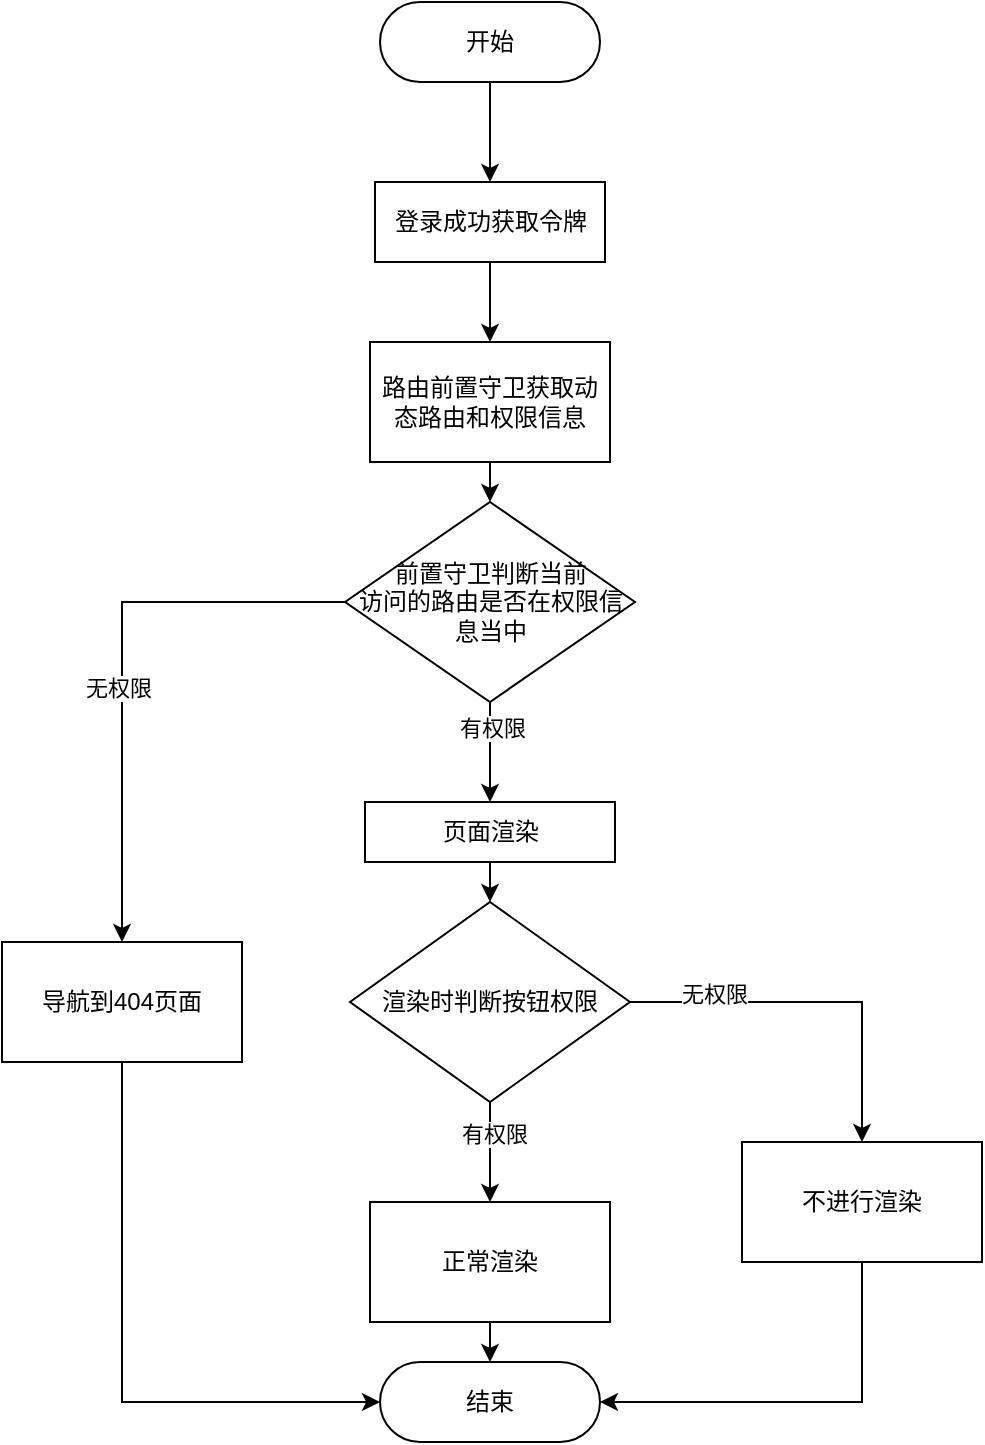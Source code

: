 <mxfile version="26.1.0">
  <diagram name="第 1 页" id="vQBjwgEnrDdj-A_OlK9j">
    <mxGraphModel dx="1166" dy="770" grid="1" gridSize="10" guides="1" tooltips="1" connect="1" arrows="1" fold="1" page="1" pageScale="1" pageWidth="827" pageHeight="1169" math="0" shadow="0">
      <root>
        <mxCell id="0" />
        <mxCell id="1" parent="0" />
        <mxCell id="-2VoswN02PARsG0iRygN-12" style="edgeStyle=orthogonalEdgeStyle;rounded=0;orthogonalLoop=1;jettySize=auto;html=1;exitX=0.5;exitY=1;exitDx=0;exitDy=0;entryX=0.5;entryY=0;entryDx=0;entryDy=0;" edge="1" parent="1" source="-2VoswN02PARsG0iRygN-1" target="-2VoswN02PARsG0iRygN-2">
          <mxGeometry relative="1" as="geometry" />
        </mxCell>
        <mxCell id="-2VoswN02PARsG0iRygN-1" value="开始" style="rounded=1;whiteSpace=wrap;html=1;arcSize=50;" vertex="1" parent="1">
          <mxGeometry x="359" y="120" width="110" height="40" as="geometry" />
        </mxCell>
        <mxCell id="-2VoswN02PARsG0iRygN-13" style="edgeStyle=orthogonalEdgeStyle;rounded=0;orthogonalLoop=1;jettySize=auto;html=1;exitX=0.5;exitY=1;exitDx=0;exitDy=0;entryX=0.5;entryY=0;entryDx=0;entryDy=0;" edge="1" parent="1" source="-2VoswN02PARsG0iRygN-2" target="-2VoswN02PARsG0iRygN-3">
          <mxGeometry relative="1" as="geometry" />
        </mxCell>
        <mxCell id="-2VoswN02PARsG0iRygN-2" value="登录成功获取令牌" style="rounded=0;whiteSpace=wrap;html=1;" vertex="1" parent="1">
          <mxGeometry x="356.5" y="210" width="115" height="40" as="geometry" />
        </mxCell>
        <mxCell id="-2VoswN02PARsG0iRygN-14" style="edgeStyle=orthogonalEdgeStyle;rounded=0;orthogonalLoop=1;jettySize=auto;html=1;exitX=0.5;exitY=1;exitDx=0;exitDy=0;entryX=0.5;entryY=0;entryDx=0;entryDy=0;" edge="1" parent="1" source="-2VoswN02PARsG0iRygN-3" target="-2VoswN02PARsG0iRygN-5">
          <mxGeometry relative="1" as="geometry" />
        </mxCell>
        <mxCell id="-2VoswN02PARsG0iRygN-3" value="路由前置守卫获取动态路由和权限信息" style="rounded=0;whiteSpace=wrap;html=1;" vertex="1" parent="1">
          <mxGeometry x="354" y="290" width="120" height="60" as="geometry" />
        </mxCell>
        <mxCell id="-2VoswN02PARsG0iRygN-15" style="edgeStyle=orthogonalEdgeStyle;rounded=0;orthogonalLoop=1;jettySize=auto;html=1;exitX=0.5;exitY=1;exitDx=0;exitDy=0;entryX=0.5;entryY=0;entryDx=0;entryDy=0;" edge="1" parent="1" source="-2VoswN02PARsG0iRygN-5" target="-2VoswN02PARsG0iRygN-6">
          <mxGeometry relative="1" as="geometry" />
        </mxCell>
        <mxCell id="-2VoswN02PARsG0iRygN-27" value="有权限" style="edgeLabel;html=1;align=center;verticalAlign=middle;resizable=0;points=[];" vertex="1" connectable="0" parent="-2VoswN02PARsG0iRygN-15">
          <mxGeometry x="-0.505" y="1" relative="1" as="geometry">
            <mxPoint as="offset" />
          </mxGeometry>
        </mxCell>
        <mxCell id="-2VoswN02PARsG0iRygN-25" style="edgeStyle=orthogonalEdgeStyle;rounded=0;orthogonalLoop=1;jettySize=auto;html=1;" edge="1" parent="1" source="-2VoswN02PARsG0iRygN-5" target="-2VoswN02PARsG0iRygN-11">
          <mxGeometry relative="1" as="geometry" />
        </mxCell>
        <mxCell id="-2VoswN02PARsG0iRygN-26" value="无权限" style="edgeLabel;html=1;align=center;verticalAlign=middle;resizable=0;points=[];" vertex="1" connectable="0" parent="-2VoswN02PARsG0iRygN-25">
          <mxGeometry x="0.087" y="-2" relative="1" as="geometry">
            <mxPoint y="1" as="offset" />
          </mxGeometry>
        </mxCell>
        <mxCell id="-2VoswN02PARsG0iRygN-5" value="前置守卫判断当前&lt;div&gt;访问的路由是否在权限信息当中&lt;/div&gt;" style="rhombus;whiteSpace=wrap;html=1;" vertex="1" parent="1">
          <mxGeometry x="341.5" y="370" width="145" height="100" as="geometry" />
        </mxCell>
        <mxCell id="-2VoswN02PARsG0iRygN-16" style="edgeStyle=orthogonalEdgeStyle;rounded=0;orthogonalLoop=1;jettySize=auto;html=1;exitX=0.5;exitY=1;exitDx=0;exitDy=0;entryX=0.5;entryY=0;entryDx=0;entryDy=0;" edge="1" parent="1" source="-2VoswN02PARsG0iRygN-6" target="-2VoswN02PARsG0iRygN-7">
          <mxGeometry relative="1" as="geometry" />
        </mxCell>
        <mxCell id="-2VoswN02PARsG0iRygN-6" value="页面渲染" style="rounded=0;whiteSpace=wrap;html=1;" vertex="1" parent="1">
          <mxGeometry x="351.5" y="520" width="125" height="30" as="geometry" />
        </mxCell>
        <mxCell id="-2VoswN02PARsG0iRygN-17" style="edgeStyle=orthogonalEdgeStyle;rounded=0;orthogonalLoop=1;jettySize=auto;html=1;exitX=0.5;exitY=1;exitDx=0;exitDy=0;entryX=0.5;entryY=0;entryDx=0;entryDy=0;" edge="1" parent="1" source="-2VoswN02PARsG0iRygN-7" target="-2VoswN02PARsG0iRygN-8">
          <mxGeometry relative="1" as="geometry" />
        </mxCell>
        <mxCell id="-2VoswN02PARsG0iRygN-23" value="有权限" style="edgeLabel;html=1;align=center;verticalAlign=middle;resizable=0;points=[];" vertex="1" connectable="0" parent="-2VoswN02PARsG0iRygN-17">
          <mxGeometry x="-0.36" y="2" relative="1" as="geometry">
            <mxPoint as="offset" />
          </mxGeometry>
        </mxCell>
        <mxCell id="-2VoswN02PARsG0iRygN-22" style="edgeStyle=orthogonalEdgeStyle;rounded=0;orthogonalLoop=1;jettySize=auto;html=1;exitX=1;exitY=0.5;exitDx=0;exitDy=0;" edge="1" parent="1" source="-2VoswN02PARsG0iRygN-7" target="-2VoswN02PARsG0iRygN-10">
          <mxGeometry relative="1" as="geometry" />
        </mxCell>
        <mxCell id="-2VoswN02PARsG0iRygN-24" value="无权限" style="edgeLabel;html=1;align=center;verticalAlign=middle;resizable=0;points=[];" vertex="1" connectable="0" parent="-2VoswN02PARsG0iRygN-22">
          <mxGeometry x="-0.549" y="4" relative="1" as="geometry">
            <mxPoint as="offset" />
          </mxGeometry>
        </mxCell>
        <mxCell id="-2VoswN02PARsG0iRygN-7" value="渲染时判断按钮权限" style="rhombus;whiteSpace=wrap;html=1;" vertex="1" parent="1">
          <mxGeometry x="344" y="570" width="140" height="100" as="geometry" />
        </mxCell>
        <mxCell id="-2VoswN02PARsG0iRygN-18" style="edgeStyle=orthogonalEdgeStyle;rounded=0;orthogonalLoop=1;jettySize=auto;html=1;exitX=0.5;exitY=1;exitDx=0;exitDy=0;entryX=0.5;entryY=0;entryDx=0;entryDy=0;" edge="1" parent="1" source="-2VoswN02PARsG0iRygN-8" target="-2VoswN02PARsG0iRygN-9">
          <mxGeometry relative="1" as="geometry" />
        </mxCell>
        <mxCell id="-2VoswN02PARsG0iRygN-8" value="正常渲染" style="rounded=0;whiteSpace=wrap;html=1;" vertex="1" parent="1">
          <mxGeometry x="354" y="720" width="120" height="60" as="geometry" />
        </mxCell>
        <mxCell id="-2VoswN02PARsG0iRygN-9" value="结束" style="rounded=1;whiteSpace=wrap;html=1;arcSize=50;" vertex="1" parent="1">
          <mxGeometry x="359" y="800" width="110" height="40" as="geometry" />
        </mxCell>
        <mxCell id="-2VoswN02PARsG0iRygN-21" style="edgeStyle=orthogonalEdgeStyle;rounded=0;orthogonalLoop=1;jettySize=auto;html=1;entryX=1;entryY=0.5;entryDx=0;entryDy=0;" edge="1" parent="1" source="-2VoswN02PARsG0iRygN-10" target="-2VoswN02PARsG0iRygN-9">
          <mxGeometry relative="1" as="geometry">
            <Array as="points">
              <mxPoint x="600" y="820" />
            </Array>
          </mxGeometry>
        </mxCell>
        <mxCell id="-2VoswN02PARsG0iRygN-10" value="不进行渲染" style="rounded=0;whiteSpace=wrap;html=1;" vertex="1" parent="1">
          <mxGeometry x="540" y="690" width="120" height="60" as="geometry" />
        </mxCell>
        <mxCell id="-2VoswN02PARsG0iRygN-20" style="edgeStyle=orthogonalEdgeStyle;rounded=0;orthogonalLoop=1;jettySize=auto;html=1;entryX=0;entryY=0.5;entryDx=0;entryDy=0;" edge="1" parent="1" source="-2VoswN02PARsG0iRygN-11" target="-2VoswN02PARsG0iRygN-9">
          <mxGeometry relative="1" as="geometry">
            <Array as="points">
              <mxPoint x="230" y="820" />
            </Array>
          </mxGeometry>
        </mxCell>
        <mxCell id="-2VoswN02PARsG0iRygN-11" value="导航到404页面" style="rounded=0;whiteSpace=wrap;html=1;" vertex="1" parent="1">
          <mxGeometry x="170" y="590" width="120" height="60" as="geometry" />
        </mxCell>
      </root>
    </mxGraphModel>
  </diagram>
</mxfile>
